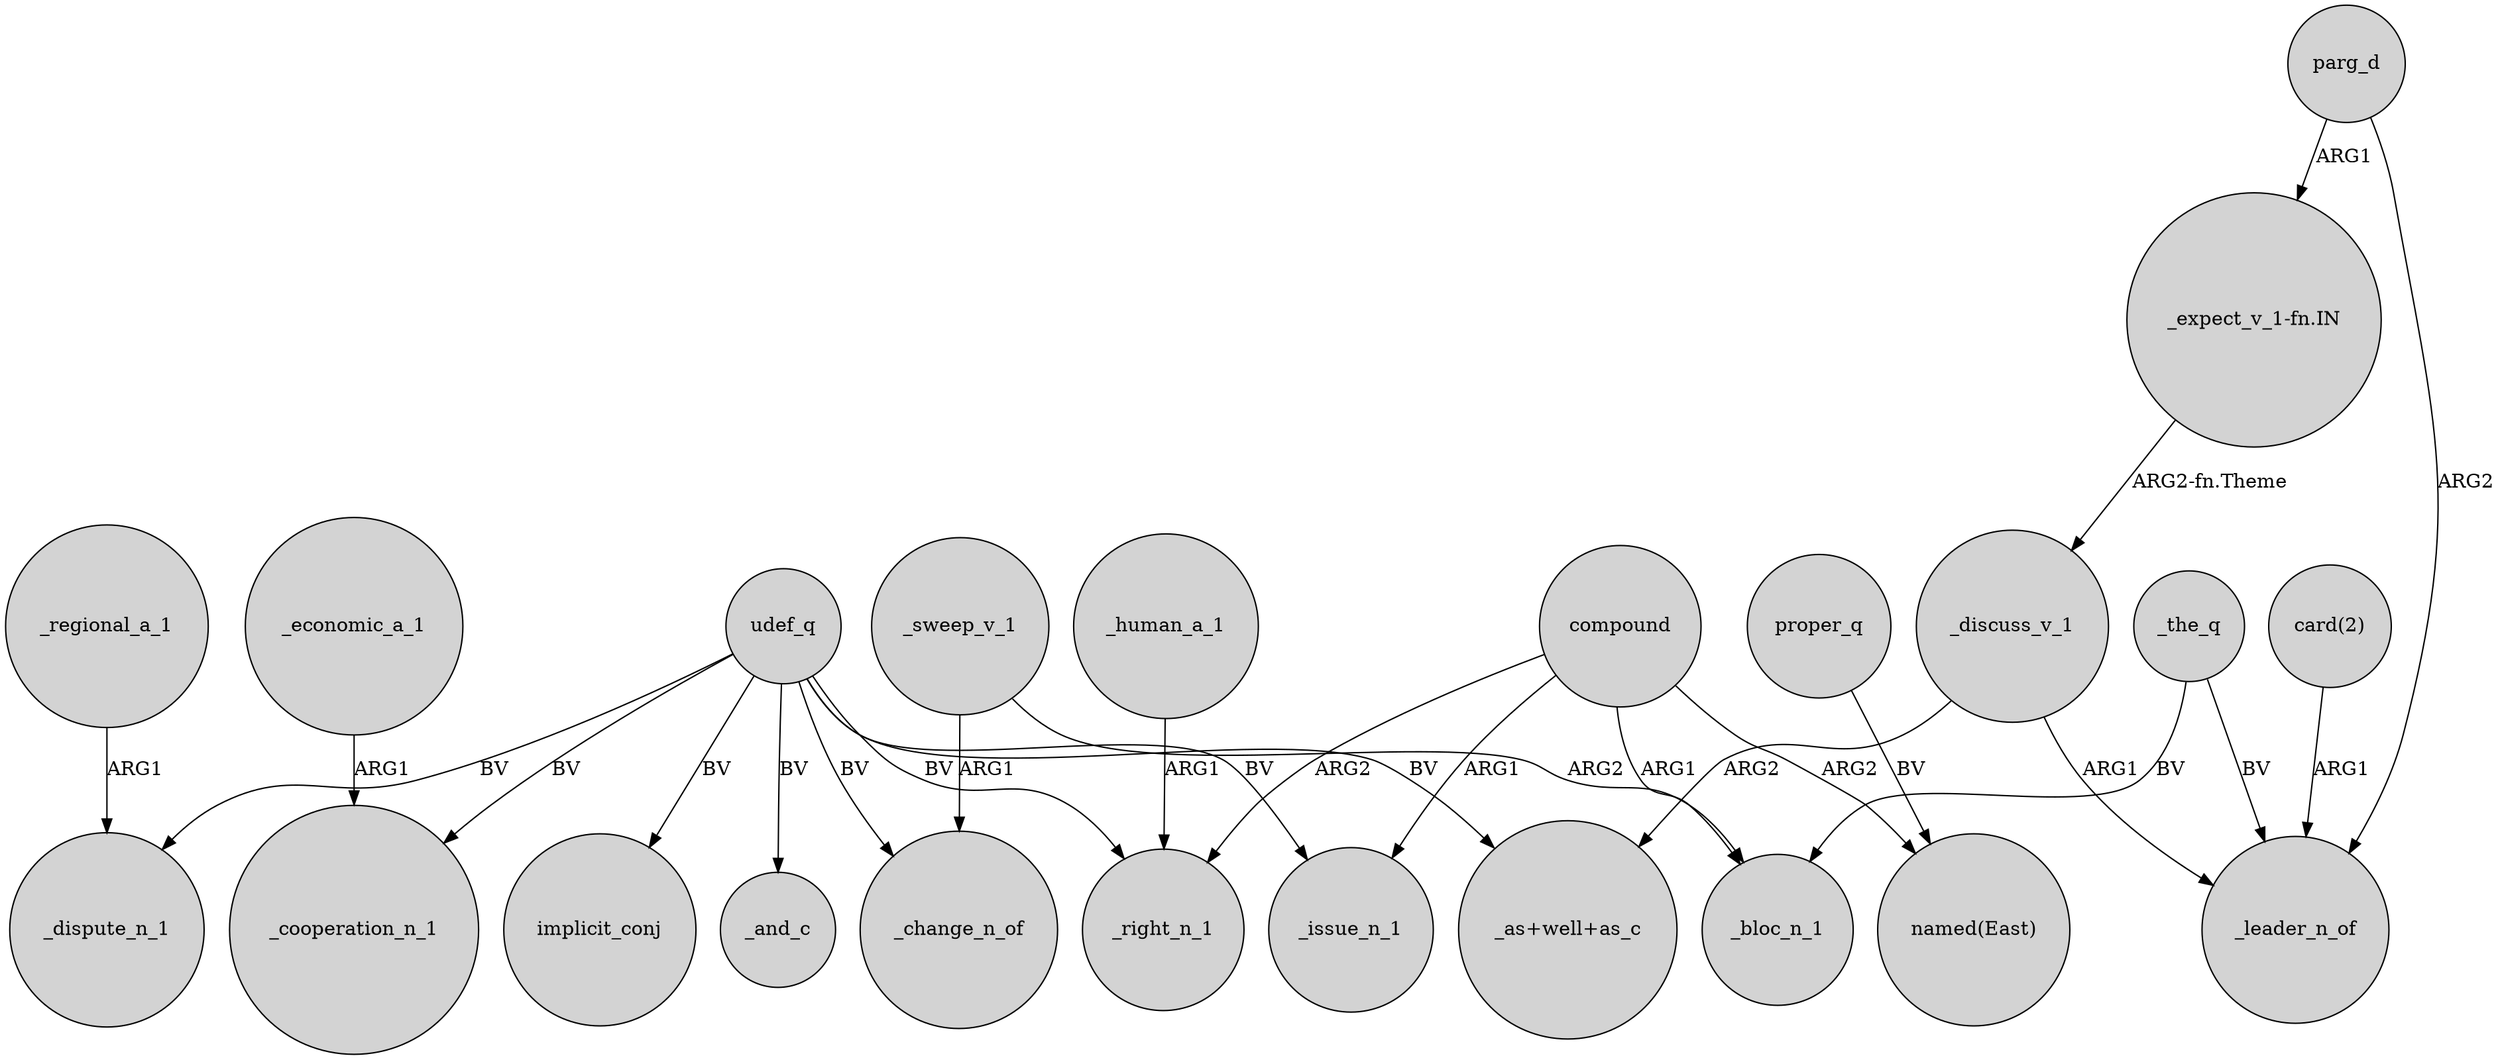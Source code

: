 digraph {
	node [shape=circle style=filled]
	_discuss_v_1 -> "_as+well+as_c" [label=ARG2]
	_discuss_v_1 -> _leader_n_of [label=ARG1]
	udef_q -> "_as+well+as_c" [label=BV]
	udef_q -> _dispute_n_1 [label=BV]
	_the_q -> _bloc_n_1 [label=BV]
	_human_a_1 -> _right_n_1 [label=ARG1]
	udef_q -> implicit_conj [label=BV]
	"card(2)" -> _leader_n_of [label=ARG1]
	_economic_a_1 -> _cooperation_n_1 [label=ARG1]
	compound -> _right_n_1 [label=ARG2]
	udef_q -> _change_n_of [label=BV]
	udef_q -> _right_n_1 [label=BV]
	parg_d -> "_expect_v_1-fn.IN" [label=ARG1]
	udef_q -> _issue_n_1 [label=BV]
	_the_q -> _leader_n_of [label=BV]
	"_expect_v_1-fn.IN" -> _discuss_v_1 [label="ARG2-fn.Theme"]
	compound -> _bloc_n_1 [label=ARG1]
	compound -> _issue_n_1 [label=ARG1]
	udef_q -> _cooperation_n_1 [label=BV]
	_regional_a_1 -> _dispute_n_1 [label=ARG1]
	_sweep_v_1 -> _bloc_n_1 [label=ARG2]
	parg_d -> _leader_n_of [label=ARG2]
	_sweep_v_1 -> _change_n_of [label=ARG1]
	udef_q -> _and_c [label=BV]
	proper_q -> "named(East)" [label=BV]
	compound -> "named(East)" [label=ARG2]
}
